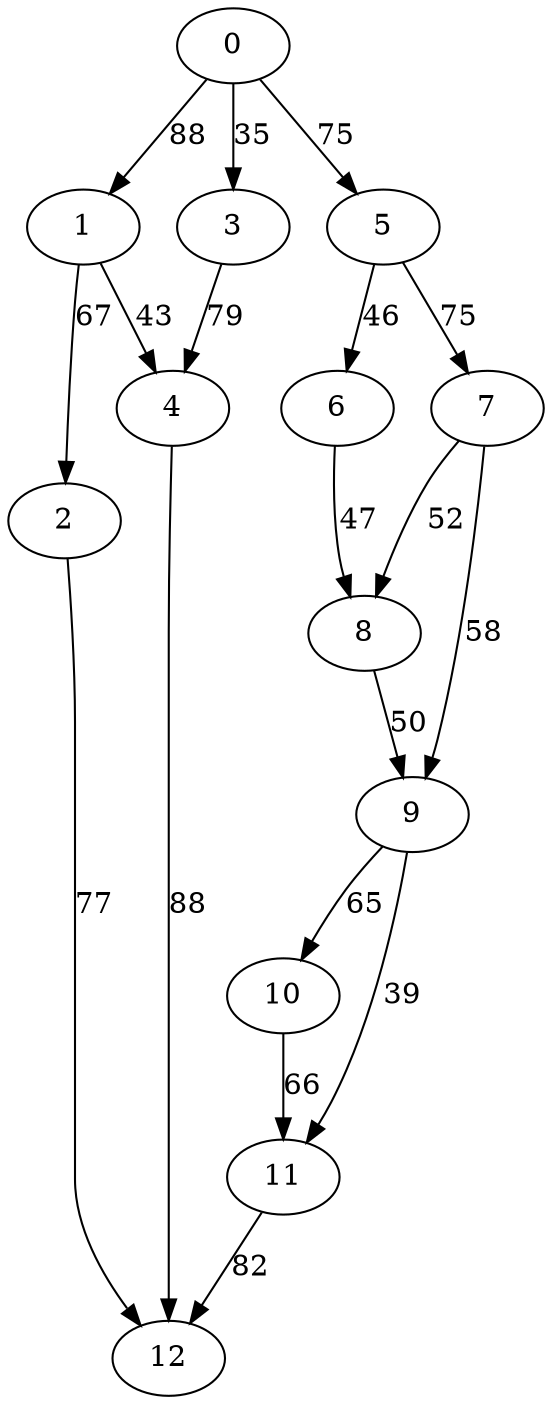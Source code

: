 digraph t20p2r5_3 {
0 -> 1 [ label = 88 ];
0 -> 3 [ label = 35 ];
0 -> 5 [ label = 75 ];
1 -> 2 [ label = 67 ];
1 -> 4 [ label = 43 ];
2 -> 12 [ label = 77 ];
3 -> 4 [ label = 79 ];
4 -> 12 [ label = 88 ];
5 -> 6 [ label = 46 ];
5 -> 7 [ label = 75 ];
6 -> 8 [ label = 47 ];
7 -> 8 [ label = 52 ];
7 -> 9 [ label = 58 ];
8 -> 9 [ label = 50 ];
9 -> 10 [ label = 65 ];
9 -> 11 [ label = 39 ];
10 -> 11 [ label = 66 ];
11 -> 12 [ label = 82 ];
 }

